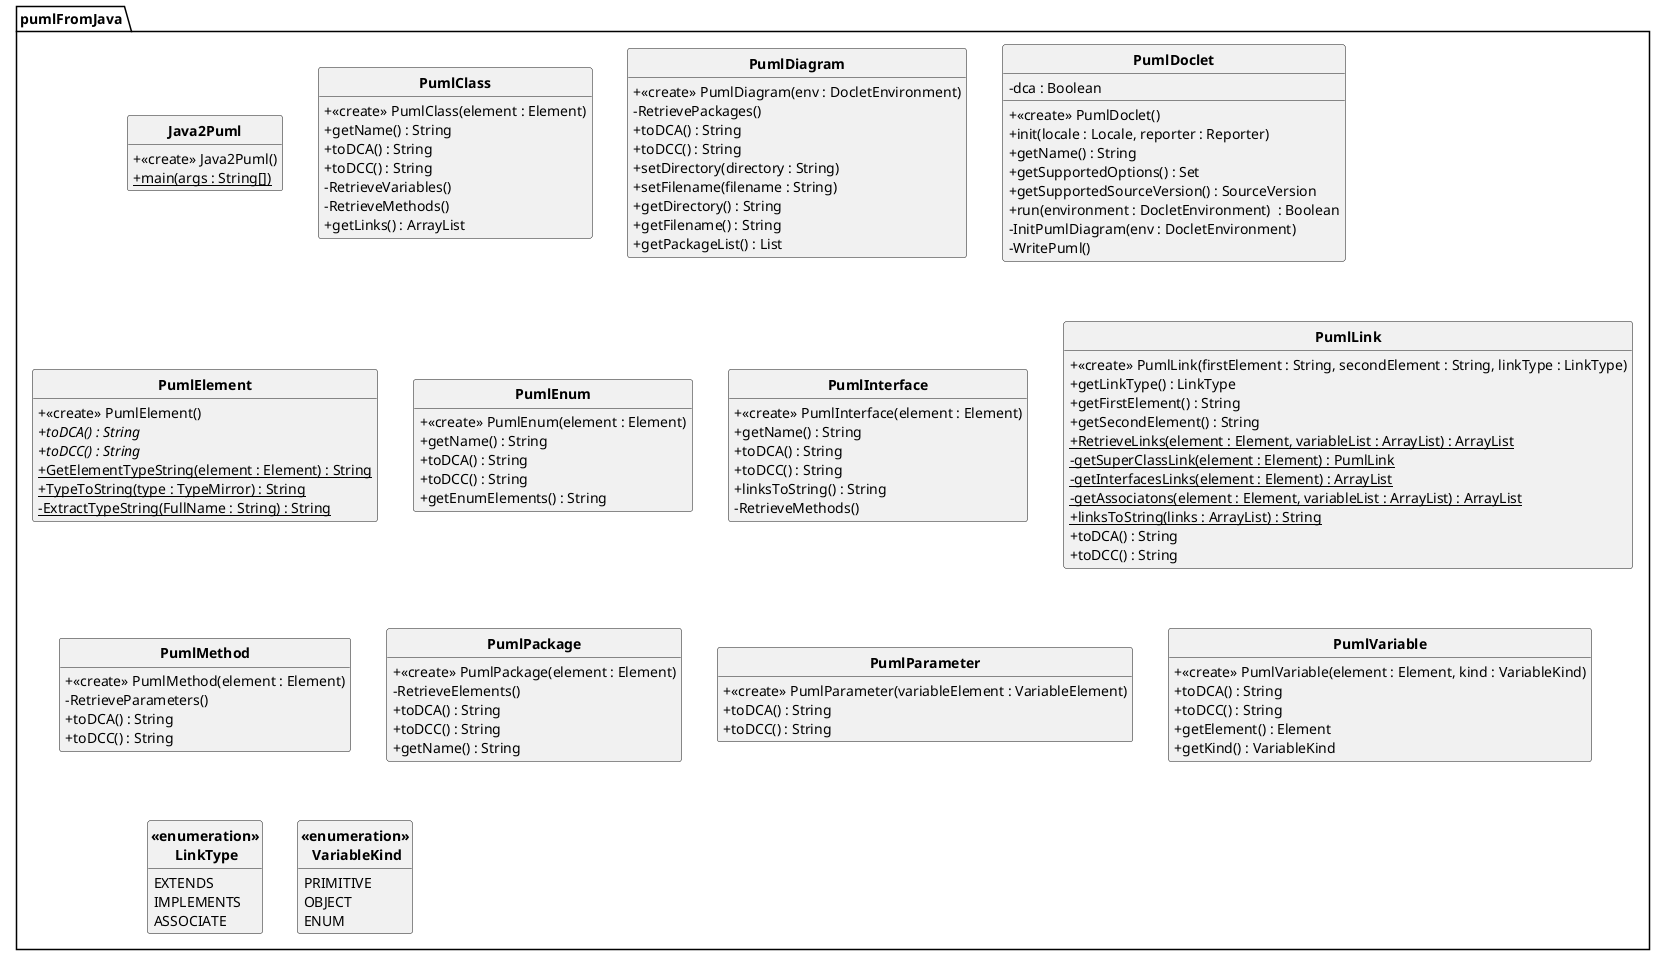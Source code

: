 @startuml

skinparam style strictuml
skinparam classAttributeIconSize 0
skinparam classFontStyle Bold
hide empty members

Package "pumlFromJava" {
class Java2Puml
{
+ <<create>> Java2Puml() 
+ {static} main(args : String[]) 
}

class PumlClass
{
+ <<create>> PumlClass(element : Element) 
+ getName() : String
+ toDCA() : String
+ toDCC() : String
- RetrieveVariables() 
- RetrieveMethods() 
+ getLinks() : ArrayList
}

class PumlDiagram
{
+ <<create>> PumlDiagram(env : DocletEnvironment) 
- RetrievePackages() 
+ toDCA() : String
+ toDCC() : String
+ setDirectory(directory : String) 
+ setFilename(filename : String) 
+ getDirectory() : String
+ getFilename() : String
+ getPackageList() : List
}

class PumlDoclet
{
- dca : Boolean
+ <<create>> PumlDoclet() 
+ init(locale : Locale, reporter : Reporter) 
+ getName() : String
+ getSupportedOptions() : Set
+ getSupportedSourceVersion() : SourceVersion
+ run(environment : DocletEnvironment)  : Boolean
- InitPumlDiagram(env : DocletEnvironment) 
- WritePuml() 
}

class PumlElement
{
+ <<create>> PumlElement() 
+ {abstract} toDCA() : String
+ {abstract} toDCC() : String
+ {static} GetElementTypeString(element : Element) : String
+ {static} TypeToString(type : TypeMirror) : String
- {static} ExtractTypeString(FullName : String) : String
}

class PumlEnum
{
+ <<create>> PumlEnum(element : Element) 
+ getName() : String
+ toDCA() : String
+ toDCC() : String
+ getEnumElements() : String
}

class PumlInterface
{
+ <<create>> PumlInterface(element : Element) 
+ getName() : String
+ toDCA() : String
+ toDCC() : String
+ linksToString() : String
- RetrieveMethods() 
}

class PumlLink
{
+ <<create>> PumlLink(firstElement : String, secondElement : String, linkType : LinkType) 
+ getLinkType() : LinkType
+ getFirstElement() : String
+ getSecondElement() : String
+ {static} RetrieveLinks(element : Element, variableList : ArrayList) : ArrayList
- {static} getSuperClassLink(element : Element) : PumlLink
- {static} getInterfacesLinks(element : Element) : ArrayList
- {static} getAssociatons(element : Element, variableList : ArrayList) : ArrayList
+ {static} linksToString(links : ArrayList) : String
+ toDCA() : String
+ toDCC() : String
}

class PumlMethod
{
+ <<create>> PumlMethod(element : Element) 
- RetrieveParameters() 
+ toDCA() : String
+ toDCC() : String
}

class PumlPackage
{
+ <<create>> PumlPackage(element : Element) 
- RetrieveElements() 
+ toDCA() : String
+ toDCC() : String
+ getName() : String
}

class PumlParameter
{
+ <<create>> PumlParameter(variableElement : VariableElement) 
+ toDCA() : String
+ toDCC() : String
}

class PumlVariable
{
+ <<create>> PumlVariable(element : Element, kind : VariableKind) 
+ toDCA() : String
+ toDCC() : String
+ getElement() : Element
+ getKind() : VariableKind
}

class "<<enumeration>>\n LinkType" as LinkType
{
EXTENDS
IMPLEMENTS
ASSOCIATE
}

class "<<enumeration>>\n VariableKind" as VariableKind
{
PRIMITIVE
OBJECT
ENUM
}

}

@enduml

